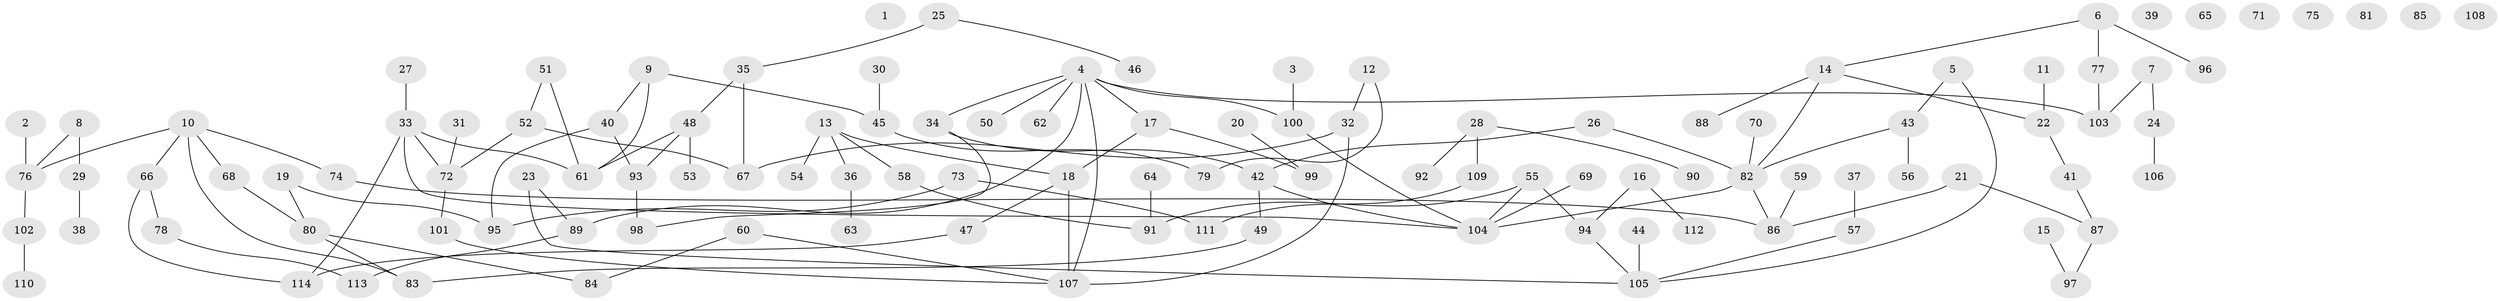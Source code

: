 // Generated by graph-tools (version 1.1) at 2025/49/03/09/25 03:49:06]
// undirected, 114 vertices, 127 edges
graph export_dot {
graph [start="1"]
  node [color=gray90,style=filled];
  1;
  2;
  3;
  4;
  5;
  6;
  7;
  8;
  9;
  10;
  11;
  12;
  13;
  14;
  15;
  16;
  17;
  18;
  19;
  20;
  21;
  22;
  23;
  24;
  25;
  26;
  27;
  28;
  29;
  30;
  31;
  32;
  33;
  34;
  35;
  36;
  37;
  38;
  39;
  40;
  41;
  42;
  43;
  44;
  45;
  46;
  47;
  48;
  49;
  50;
  51;
  52;
  53;
  54;
  55;
  56;
  57;
  58;
  59;
  60;
  61;
  62;
  63;
  64;
  65;
  66;
  67;
  68;
  69;
  70;
  71;
  72;
  73;
  74;
  75;
  76;
  77;
  78;
  79;
  80;
  81;
  82;
  83;
  84;
  85;
  86;
  87;
  88;
  89;
  90;
  91;
  92;
  93;
  94;
  95;
  96;
  97;
  98;
  99;
  100;
  101;
  102;
  103;
  104;
  105;
  106;
  107;
  108;
  109;
  110;
  111;
  112;
  113;
  114;
  2 -- 76;
  3 -- 100;
  4 -- 17;
  4 -- 34;
  4 -- 50;
  4 -- 62;
  4 -- 89;
  4 -- 100;
  4 -- 103;
  4 -- 107;
  5 -- 43;
  5 -- 105;
  6 -- 14;
  6 -- 77;
  6 -- 96;
  7 -- 24;
  7 -- 103;
  8 -- 29;
  8 -- 76;
  9 -- 40;
  9 -- 45;
  9 -- 61;
  10 -- 66;
  10 -- 68;
  10 -- 74;
  10 -- 76;
  10 -- 83;
  11 -- 22;
  12 -- 32;
  12 -- 79;
  13 -- 18;
  13 -- 36;
  13 -- 54;
  13 -- 58;
  14 -- 22;
  14 -- 82;
  14 -- 88;
  15 -- 97;
  16 -- 94;
  16 -- 112;
  17 -- 18;
  17 -- 99;
  18 -- 47;
  18 -- 107;
  19 -- 80;
  19 -- 95;
  20 -- 99;
  21 -- 86;
  21 -- 87;
  22 -- 41;
  23 -- 89;
  23 -- 105;
  24 -- 106;
  25 -- 35;
  25 -- 46;
  26 -- 42;
  26 -- 82;
  27 -- 33;
  28 -- 90;
  28 -- 92;
  28 -- 109;
  29 -- 38;
  30 -- 45;
  31 -- 72;
  32 -- 67;
  32 -- 107;
  33 -- 61;
  33 -- 72;
  33 -- 104;
  33 -- 114;
  34 -- 42;
  34 -- 98;
  35 -- 48;
  35 -- 67;
  36 -- 63;
  37 -- 57;
  40 -- 93;
  40 -- 95;
  41 -- 87;
  42 -- 49;
  42 -- 104;
  43 -- 56;
  43 -- 82;
  44 -- 105;
  45 -- 79;
  47 -- 114;
  48 -- 53;
  48 -- 61;
  48 -- 93;
  49 -- 83;
  51 -- 52;
  51 -- 61;
  52 -- 67;
  52 -- 72;
  55 -- 91;
  55 -- 94;
  55 -- 104;
  57 -- 105;
  58 -- 91;
  59 -- 86;
  60 -- 84;
  60 -- 107;
  64 -- 91;
  66 -- 78;
  66 -- 114;
  68 -- 80;
  69 -- 104;
  70 -- 82;
  72 -- 101;
  73 -- 95;
  73 -- 111;
  74 -- 86;
  76 -- 102;
  77 -- 103;
  78 -- 113;
  80 -- 83;
  80 -- 84;
  82 -- 86;
  82 -- 104;
  87 -- 97;
  89 -- 113;
  93 -- 98;
  94 -- 105;
  100 -- 104;
  101 -- 107;
  102 -- 110;
  109 -- 111;
}
